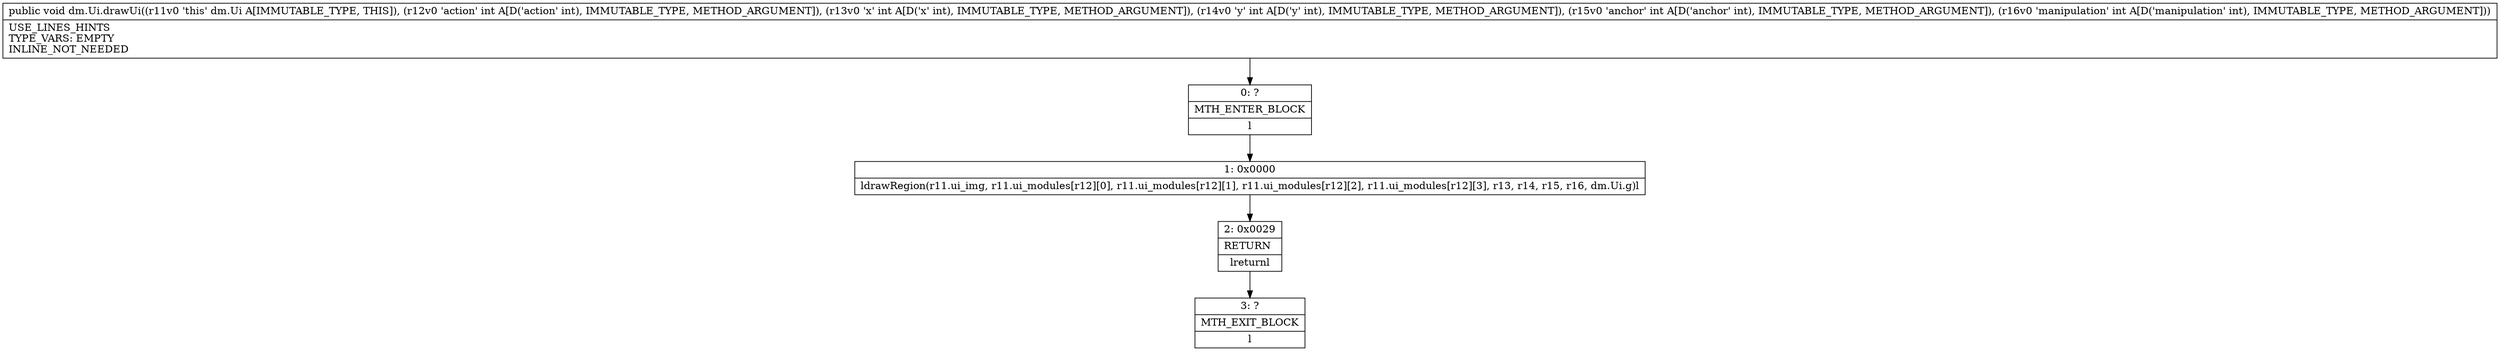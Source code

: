 digraph "CFG fordm.Ui.drawUi(IIIII)V" {
Node_0 [shape=record,label="{0\:\ ?|MTH_ENTER_BLOCK\l|l}"];
Node_1 [shape=record,label="{1\:\ 0x0000|ldrawRegion(r11.ui_img, r11.ui_modules[r12][0], r11.ui_modules[r12][1], r11.ui_modules[r12][2], r11.ui_modules[r12][3], r13, r14, r15, r16, dm.Ui.g)l}"];
Node_2 [shape=record,label="{2\:\ 0x0029|RETURN\l|lreturnl}"];
Node_3 [shape=record,label="{3\:\ ?|MTH_EXIT_BLOCK\l|l}"];
MethodNode[shape=record,label="{public void dm.Ui.drawUi((r11v0 'this' dm.Ui A[IMMUTABLE_TYPE, THIS]), (r12v0 'action' int A[D('action' int), IMMUTABLE_TYPE, METHOD_ARGUMENT]), (r13v0 'x' int A[D('x' int), IMMUTABLE_TYPE, METHOD_ARGUMENT]), (r14v0 'y' int A[D('y' int), IMMUTABLE_TYPE, METHOD_ARGUMENT]), (r15v0 'anchor' int A[D('anchor' int), IMMUTABLE_TYPE, METHOD_ARGUMENT]), (r16v0 'manipulation' int A[D('manipulation' int), IMMUTABLE_TYPE, METHOD_ARGUMENT]))  | USE_LINES_HINTS\lTYPE_VARS: EMPTY\lINLINE_NOT_NEEDED\l}"];
MethodNode -> Node_0;
Node_0 -> Node_1;
Node_1 -> Node_2;
Node_2 -> Node_3;
}

